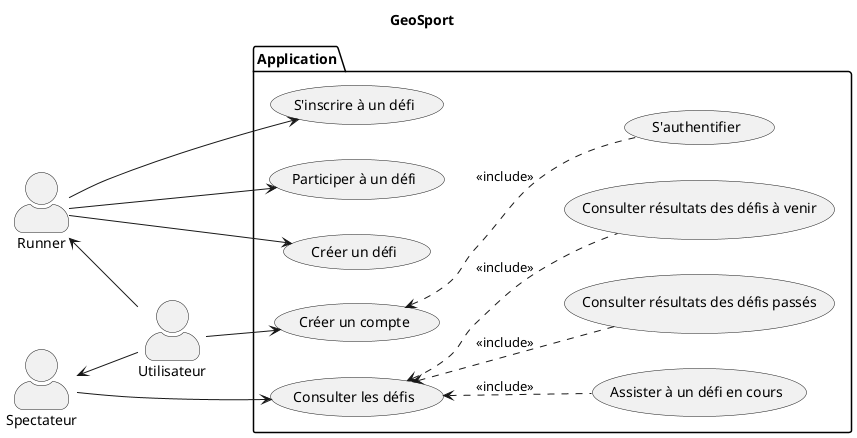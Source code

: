 @startuml 

skinparam actorStyle awesome
left to right direction
title GeoSport
:Utilisateur: as U
:Spectateur: as S
:Runner: as R

U -up-> S
U -up-> R

package Application{

S --> (Consulter les défis)
(Consulter les défis) <.. (Assister à un défi en cours) : <<include>>
(Consulter les défis) <.. (Consulter résultats des défis passés) : <<include>>
(Consulter les défis) <.. (Consulter résultats des défis à venir) : <<include>>


U --> (Créer un compte)

(Créer un compte) <.. (S'authentifier)  : <<include>>
R --> (Créer un défi)
R --> (S'inscrire à un défi)
R --> (Participer à un défi)

}

@enduml